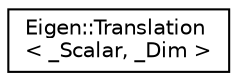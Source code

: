 digraph "Graphical Class Hierarchy"
{
  edge [fontname="Helvetica",fontsize="10",labelfontname="Helvetica",labelfontsize="10"];
  node [fontname="Helvetica",fontsize="10",shape=record];
  rankdir="LR";
  Node1 [label="Eigen::Translation\l\< _Scalar, _Dim \>",height=0.2,width=0.4,color="black", fillcolor="white", style="filled",URL="$class_eigen_1_1_translation.html",tooltip="Represents a translation transformation. "];
}
